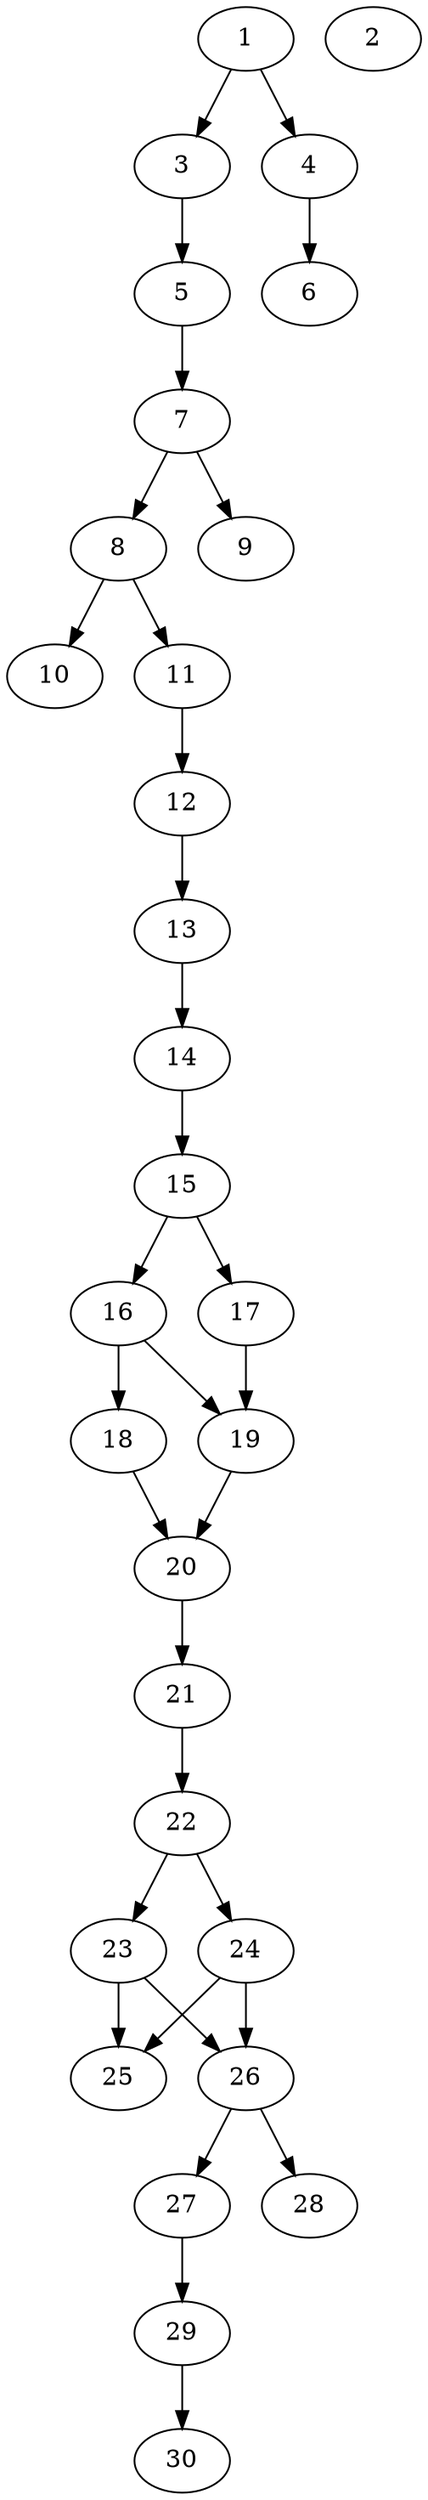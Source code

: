 // DAG automatically generated by daggen at Thu Oct  3 14:04:18 2019
// ./daggen --dot -n 30 --ccr 0.4 --fat 0.3 --regular 0.7 --density 0.7 --mindata 5242880 --maxdata 52428800 
digraph G {
  1 [size="82022400", alpha="0.02", expect_size="32808960"] 
  1 -> 3 [size ="32808960"]
  1 -> 4 [size ="32808960"]
  2 [size="87477760", alpha="0.15", expect_size="34991104"] 
  3 [size="49856000", alpha="0.00", expect_size="19942400"] 
  3 -> 5 [size ="19942400"]
  4 [size="114831360", alpha="0.12", expect_size="45932544"] 
  4 -> 6 [size ="45932544"]
  5 [size="112294400", alpha="0.00", expect_size="44917760"] 
  5 -> 7 [size ="44917760"]
  6 [size="100541440", alpha="0.07", expect_size="40216576"] 
  7 [size="21831680", alpha="0.15", expect_size="8732672"] 
  7 -> 8 [size ="8732672"]
  7 -> 9 [size ="8732672"]
  8 [size="119802880", alpha="0.01", expect_size="47921152"] 
  8 -> 10 [size ="47921152"]
  8 -> 11 [size ="47921152"]
  9 [size="48993280", alpha="0.13", expect_size="19597312"] 
  10 [size="120545280", alpha="0.17", expect_size="48218112"] 
  11 [size="13726720", alpha="0.16", expect_size="5490688"] 
  11 -> 12 [size ="5490688"]
  12 [size="23528960", alpha="0.15", expect_size="9411584"] 
  12 -> 13 [size ="9411584"]
  13 [size="110330880", alpha="0.19", expect_size="44132352"] 
  13 -> 14 [size ="44132352"]
  14 [size="110653440", alpha="0.02", expect_size="44261376"] 
  14 -> 15 [size ="44261376"]
  15 [size="65886720", alpha="0.04", expect_size="26354688"] 
  15 -> 16 [size ="26354688"]
  15 -> 17 [size ="26354688"]
  16 [size="68513280", alpha="0.17", expect_size="27405312"] 
  16 -> 18 [size ="27405312"]
  16 -> 19 [size ="27405312"]
  17 [size="110141440", alpha="0.20", expect_size="44056576"] 
  17 -> 19 [size ="44056576"]
  18 [size="81300480", alpha="0.01", expect_size="32520192"] 
  18 -> 20 [size ="32520192"]
  19 [size="87073280", alpha="0.03", expect_size="34829312"] 
  19 -> 20 [size ="34829312"]
  20 [size="47336960", alpha="0.04", expect_size="18934784"] 
  20 -> 21 [size ="18934784"]
  21 [size="32483840", alpha="0.16", expect_size="12993536"] 
  21 -> 22 [size ="12993536"]
  22 [size="126609920", alpha="0.01", expect_size="50643968"] 
  22 -> 23 [size ="50643968"]
  22 -> 24 [size ="50643968"]
  23 [size="98472960", alpha="0.12", expect_size="39389184"] 
  23 -> 25 [size ="39389184"]
  23 -> 26 [size ="39389184"]
  24 [size="93335040", alpha="0.00", expect_size="37334016"] 
  24 -> 25 [size ="37334016"]
  24 -> 26 [size ="37334016"]
  25 [size="107962880", alpha="0.05", expect_size="43185152"] 
  26 [size="131054080", alpha="0.05", expect_size="52421632"] 
  26 -> 27 [size ="52421632"]
  26 -> 28 [size ="52421632"]
  27 [size="114429440", alpha="0.06", expect_size="45771776"] 
  27 -> 29 [size ="45771776"]
  28 [size="111856640", alpha="0.06", expect_size="44742656"] 
  29 [size="116922880", alpha="0.11", expect_size="46769152"] 
  29 -> 30 [size ="46769152"]
  30 [size="19366400", alpha="0.15", expect_size="7746560"] 
}

